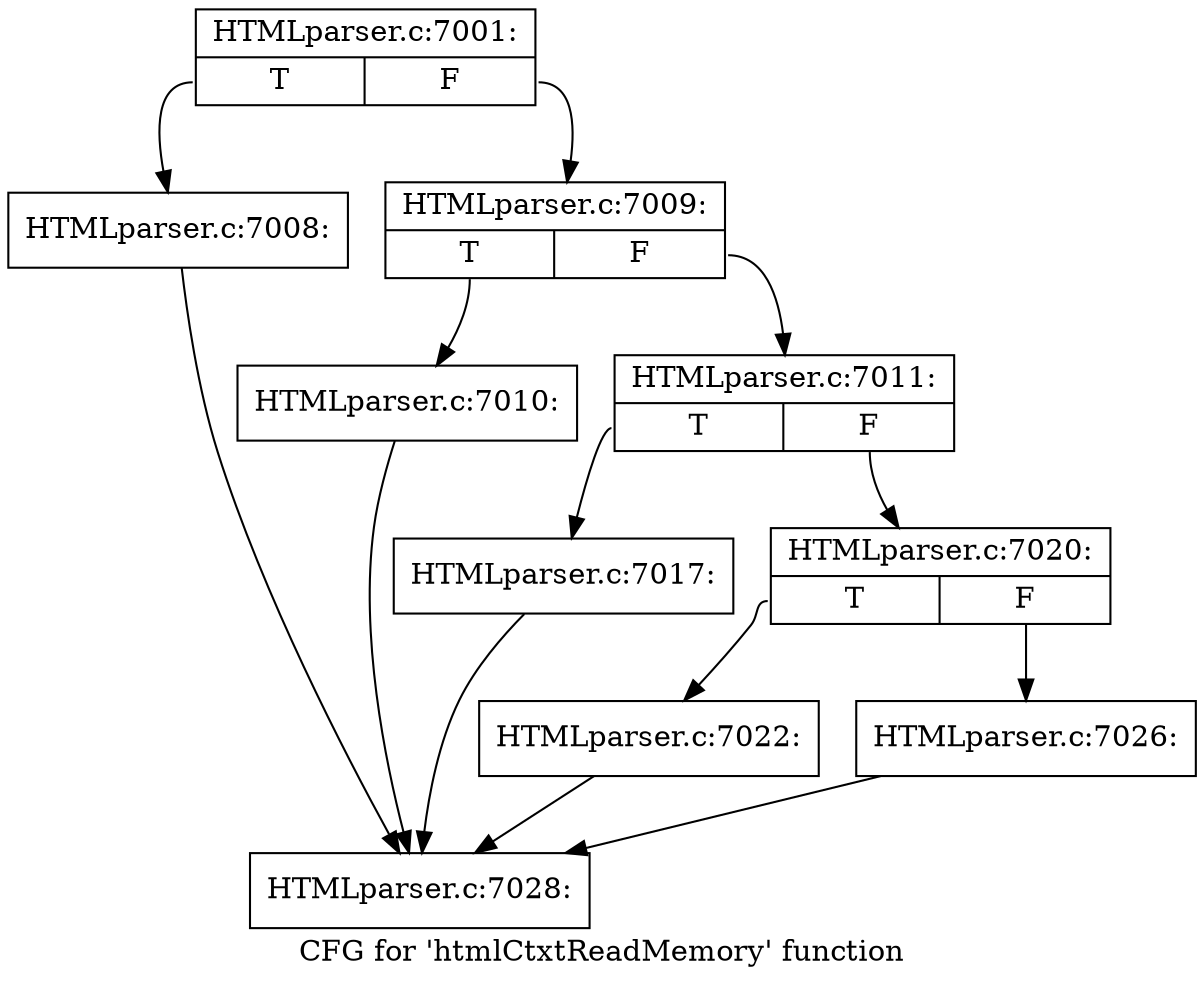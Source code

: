 digraph "CFG for 'htmlCtxtReadMemory' function" {
	label="CFG for 'htmlCtxtReadMemory' function";

	Node0x3db2f20 [shape=record,label="{HTMLparser.c:7001:|{<s0>T|<s1>F}}"];
	Node0x3db2f20:s0 -> Node0x3d2b4f0;
	Node0x3db2f20:s1 -> Node0x3d2b540;
	Node0x3d2b4f0 [shape=record,label="{HTMLparser.c:7008:}"];
	Node0x3d2b4f0 -> Node0x3db0010;
	Node0x3d2b540 [shape=record,label="{HTMLparser.c:7009:|{<s0>T|<s1>F}}"];
	Node0x3d2b540:s0 -> Node0x3d2b9a0;
	Node0x3d2b540:s1 -> Node0x3d2b9f0;
	Node0x3d2b9a0 [shape=record,label="{HTMLparser.c:7010:}"];
	Node0x3d2b9a0 -> Node0x3db0010;
	Node0x3d2b9f0 [shape=record,label="{HTMLparser.c:7011:|{<s0>T|<s1>F}}"];
	Node0x3d2b9f0:s0 -> Node0x3d2c360;
	Node0x3d2b9f0:s1 -> Node0x3d2c3b0;
	Node0x3d2c360 [shape=record,label="{HTMLparser.c:7017:}"];
	Node0x3d2c360 -> Node0x3db0010;
	Node0x3d2c3b0 [shape=record,label="{HTMLparser.c:7020:|{<s0>T|<s1>F}}"];
	Node0x3d2c3b0:s0 -> Node0x3d2cc00;
	Node0x3d2c3b0:s1 -> Node0x3d2cc50;
	Node0x3d2cc00 [shape=record,label="{HTMLparser.c:7022:}"];
	Node0x3d2cc00 -> Node0x3db0010;
	Node0x3d2cc50 [shape=record,label="{HTMLparser.c:7026:}"];
	Node0x3d2cc50 -> Node0x3db0010;
	Node0x3db0010 [shape=record,label="{HTMLparser.c:7028:}"];
}
